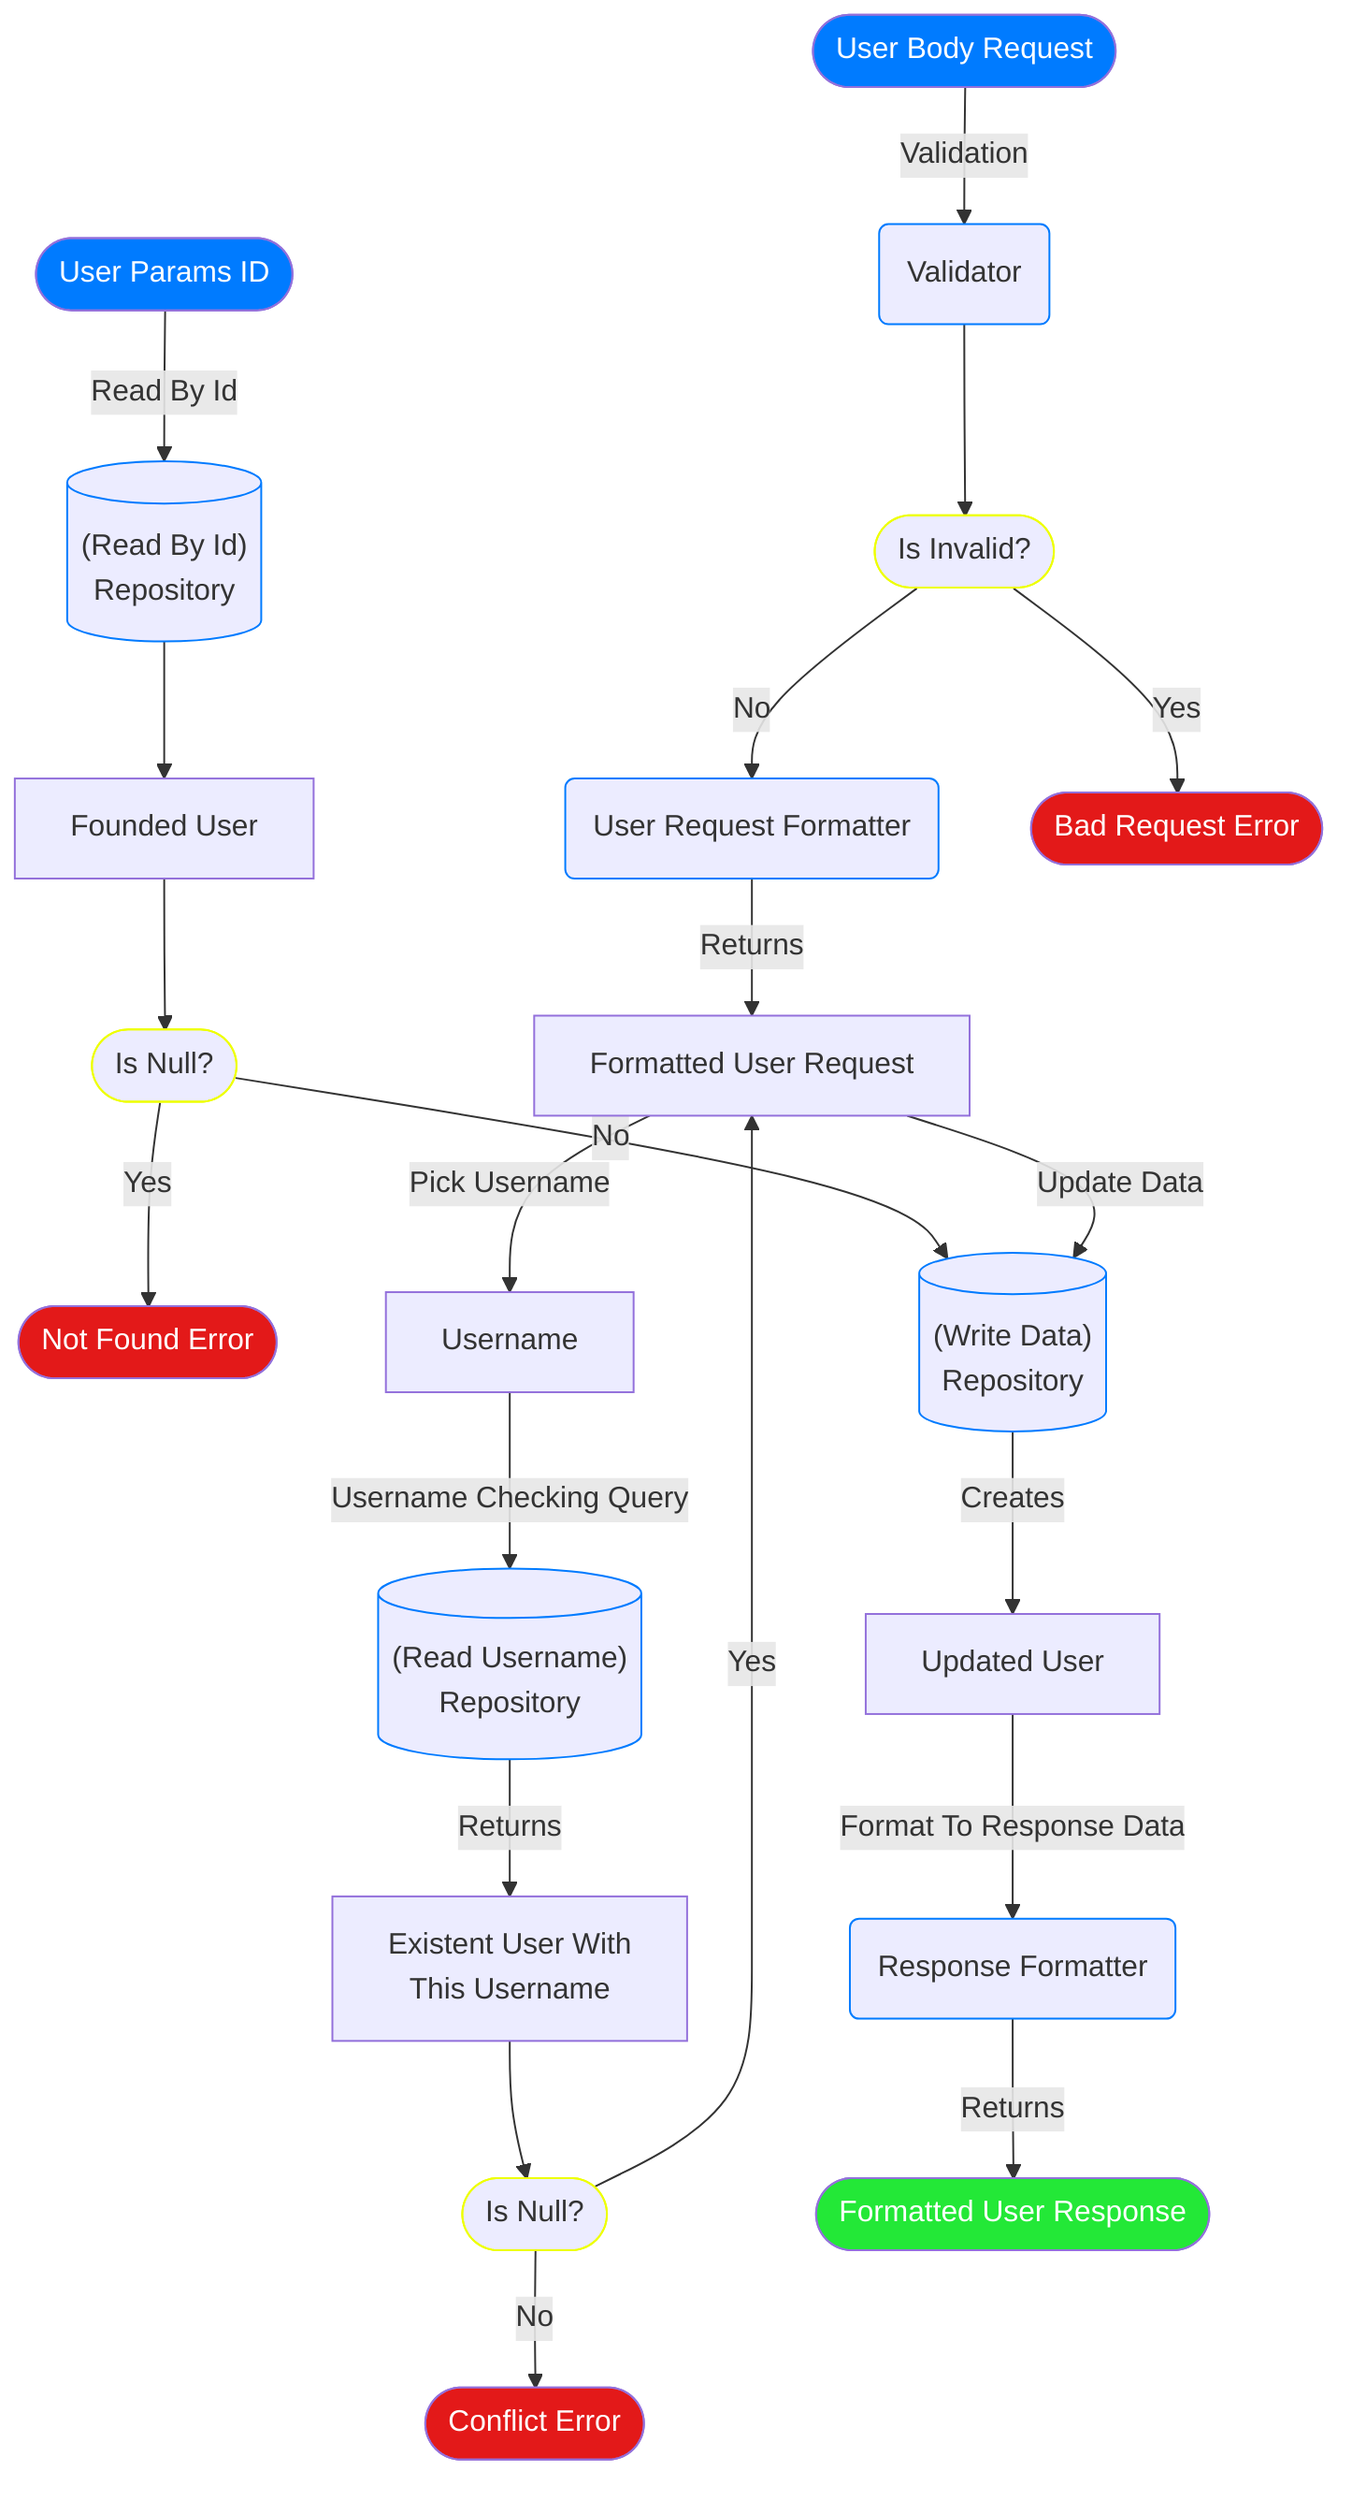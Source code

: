 flowchart TD
    classDef input fill:#007bff,color:#fff
    classDef output fill:#23e837,color:#fff
    classDef error fill:#e31919,color:#fff

    classDef dependence stroke:#007bff
    classDef decision stroke:#eeff00

    id([User Params ID])
    readById[("(Read By Id)
    Repository")]
    found[Founded User]
    null1([Is Null?])
    nfError([Not Found Error])
    req([User Body Request])
    val(Validator)
    inval([Is Invalid?])
    reqMap(User Request Formatter)
    brError([Bad Request Error])
    formReq[Formatted User Request]
    readQueryUsername[("(Read Username)
    Repository")]
    username[Username]
    existentUsername[Existent User With
    This Username]
    null2([Is Null?])
    cfError([Conflict Error])
    writeQuery[("(Write Data)
    Repository")]
    created[Updated User]
    resMap(Response Formatter)
    resDTO([Formatted User Response])

    class id input
    class req input
    class resDTO output
    class nfError error
    class brError error
    class cfError error

    class inval decision
    class null1 decision
    class null2 decision

    class readById dependence
    class val dependence
    class reqMap dependence
    class readQueryUsername dependence
    class writeQuery dependence
    class resMap dependence

    id -- Read By Id --> readById
    readById --> found
    found --> null1
    null1 -- Yes --> nfError
    null1 -- No --> writeQuery
    req -- Validation --> val
    val --> inval
    inval -- No --> reqMap
    inval -- Yes --> brError
    reqMap -- Returns --> formReq
    formReq -- Pick Username --> username
    username -- Username Checking Query --> readQueryUsername
    readQueryUsername -- Returns --> existentUsername
    existentUsername --> null2
    null2 -- No --> cfError
    null2 -- Yes --> formReq
    formReq -- Update Data --> writeQuery
    writeQuery -- Creates --> created
    created -- Format To Response Data --> resMap
    resMap -- Returns --> resDTO